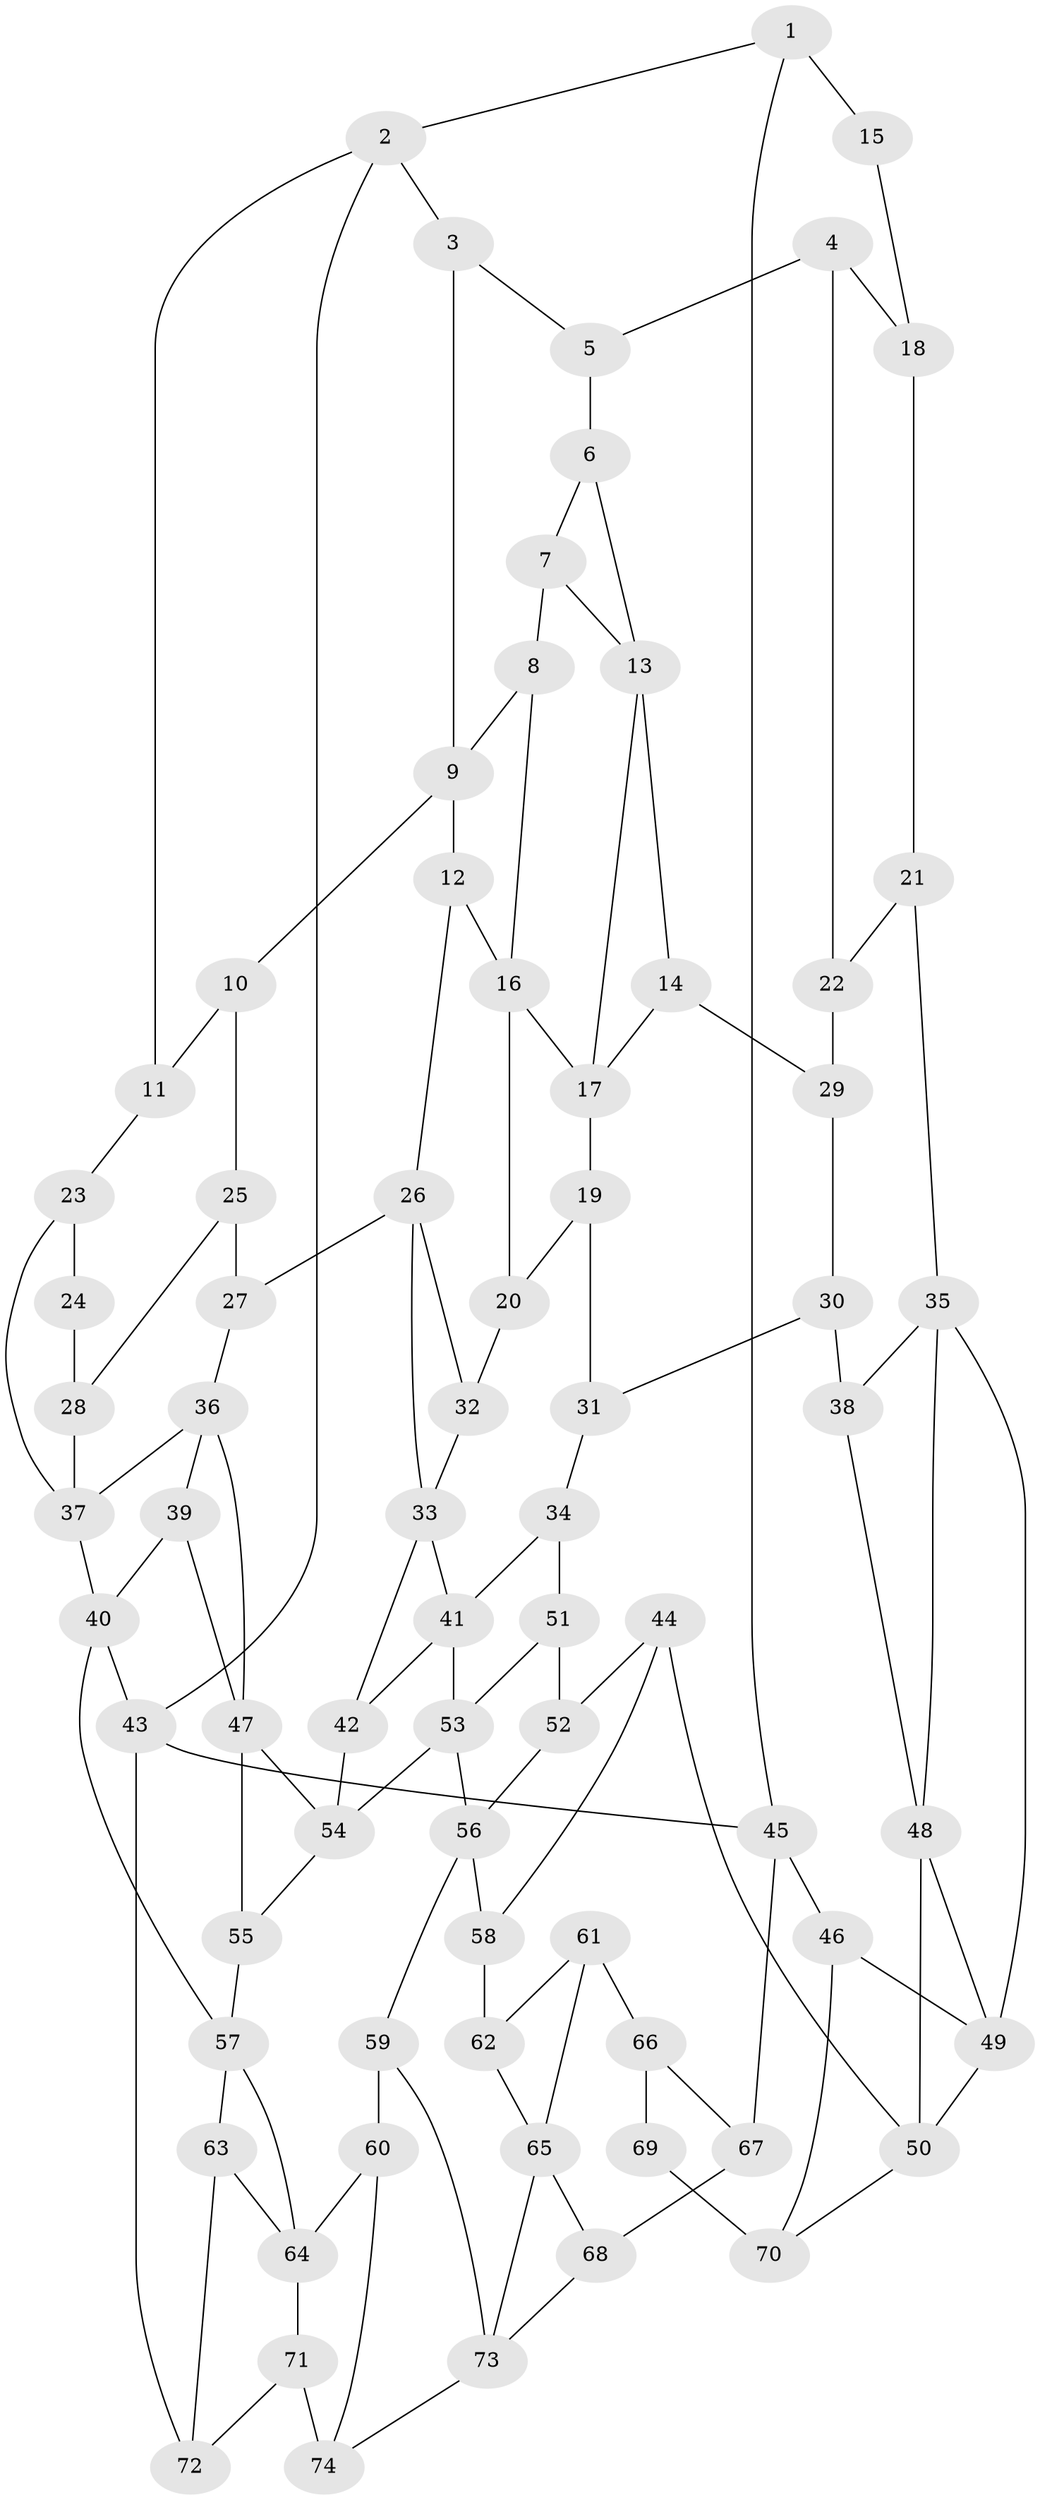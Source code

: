 // original degree distribution, {3: 0.02459016393442623, 6: 0.21311475409836064, 5: 0.5491803278688525, 4: 0.21311475409836064}
// Generated by graph-tools (version 1.1) at 2025/38/03/04/25 23:38:28]
// undirected, 74 vertices, 122 edges
graph export_dot {
  node [color=gray90,style=filled];
  1;
  2;
  3;
  4;
  5;
  6;
  7;
  8;
  9;
  10;
  11;
  12;
  13;
  14;
  15;
  16;
  17;
  18;
  19;
  20;
  21;
  22;
  23;
  24;
  25;
  26;
  27;
  28;
  29;
  30;
  31;
  32;
  33;
  34;
  35;
  36;
  37;
  38;
  39;
  40;
  41;
  42;
  43;
  44;
  45;
  46;
  47;
  48;
  49;
  50;
  51;
  52;
  53;
  54;
  55;
  56;
  57;
  58;
  59;
  60;
  61;
  62;
  63;
  64;
  65;
  66;
  67;
  68;
  69;
  70;
  71;
  72;
  73;
  74;
  1 -- 2 [weight=1.0];
  1 -- 15 [weight=2.0];
  1 -- 45 [weight=1.0];
  2 -- 3 [weight=1.0];
  2 -- 11 [weight=1.0];
  2 -- 43 [weight=1.0];
  3 -- 5 [weight=1.0];
  3 -- 9 [weight=1.0];
  4 -- 5 [weight=1.0];
  4 -- 18 [weight=1.0];
  4 -- 22 [weight=1.0];
  5 -- 6 [weight=1.0];
  6 -- 7 [weight=1.0];
  6 -- 13 [weight=1.0];
  7 -- 8 [weight=2.0];
  7 -- 13 [weight=1.0];
  8 -- 9 [weight=1.0];
  8 -- 16 [weight=1.0];
  9 -- 10 [weight=1.0];
  9 -- 12 [weight=1.0];
  10 -- 11 [weight=1.0];
  10 -- 25 [weight=1.0];
  11 -- 23 [weight=1.0];
  12 -- 16 [weight=1.0];
  12 -- 26 [weight=1.0];
  13 -- 14 [weight=1.0];
  13 -- 17 [weight=1.0];
  14 -- 17 [weight=1.0];
  14 -- 29 [weight=1.0];
  15 -- 18 [weight=2.0];
  16 -- 17 [weight=1.0];
  16 -- 20 [weight=1.0];
  17 -- 19 [weight=1.0];
  18 -- 21 [weight=1.0];
  19 -- 20 [weight=1.0];
  19 -- 31 [weight=1.0];
  20 -- 32 [weight=2.0];
  21 -- 22 [weight=1.0];
  21 -- 35 [weight=1.0];
  22 -- 29 [weight=2.0];
  23 -- 24 [weight=1.0];
  23 -- 37 [weight=1.0];
  24 -- 28 [weight=2.0];
  25 -- 27 [weight=1.0];
  25 -- 28 [weight=1.0];
  26 -- 27 [weight=1.0];
  26 -- 32 [weight=1.0];
  26 -- 33 [weight=1.0];
  27 -- 36 [weight=1.0];
  28 -- 37 [weight=1.0];
  29 -- 30 [weight=1.0];
  30 -- 31 [weight=1.0];
  30 -- 38 [weight=2.0];
  31 -- 34 [weight=1.0];
  32 -- 33 [weight=1.0];
  33 -- 41 [weight=1.0];
  33 -- 42 [weight=1.0];
  34 -- 41 [weight=1.0];
  34 -- 51 [weight=1.0];
  35 -- 38 [weight=1.0];
  35 -- 48 [weight=1.0];
  35 -- 49 [weight=1.0];
  36 -- 37 [weight=1.0];
  36 -- 39 [weight=1.0];
  36 -- 47 [weight=1.0];
  37 -- 40 [weight=1.0];
  38 -- 48 [weight=1.0];
  39 -- 40 [weight=1.0];
  39 -- 47 [weight=1.0];
  40 -- 43 [weight=1.0];
  40 -- 57 [weight=1.0];
  41 -- 42 [weight=1.0];
  41 -- 53 [weight=1.0];
  42 -- 54 [weight=1.0];
  43 -- 45 [weight=1.0];
  43 -- 72 [weight=2.0];
  44 -- 50 [weight=1.0];
  44 -- 52 [weight=1.0];
  44 -- 58 [weight=1.0];
  45 -- 46 [weight=1.0];
  45 -- 67 [weight=1.0];
  46 -- 49 [weight=1.0];
  46 -- 70 [weight=1.0];
  47 -- 54 [weight=1.0];
  47 -- 55 [weight=1.0];
  48 -- 49 [weight=1.0];
  48 -- 50 [weight=1.0];
  49 -- 50 [weight=1.0];
  50 -- 70 [weight=1.0];
  51 -- 52 [weight=2.0];
  51 -- 53 [weight=1.0];
  52 -- 56 [weight=1.0];
  53 -- 54 [weight=1.0];
  53 -- 56 [weight=1.0];
  54 -- 55 [weight=1.0];
  55 -- 57 [weight=1.0];
  56 -- 58 [weight=1.0];
  56 -- 59 [weight=1.0];
  57 -- 63 [weight=1.0];
  57 -- 64 [weight=1.0];
  58 -- 62 [weight=2.0];
  59 -- 60 [weight=1.0];
  59 -- 73 [weight=1.0];
  60 -- 64 [weight=1.0];
  60 -- 74 [weight=1.0];
  61 -- 62 [weight=1.0];
  61 -- 65 [weight=1.0];
  61 -- 66 [weight=1.0];
  62 -- 65 [weight=1.0];
  63 -- 64 [weight=1.0];
  63 -- 72 [weight=1.0];
  64 -- 71 [weight=1.0];
  65 -- 68 [weight=1.0];
  65 -- 73 [weight=1.0];
  66 -- 67 [weight=1.0];
  66 -- 69 [weight=2.0];
  67 -- 68 [weight=1.0];
  68 -- 73 [weight=1.0];
  69 -- 70 [weight=2.0];
  71 -- 72 [weight=1.0];
  71 -- 74 [weight=2.0];
  73 -- 74 [weight=1.0];
}
